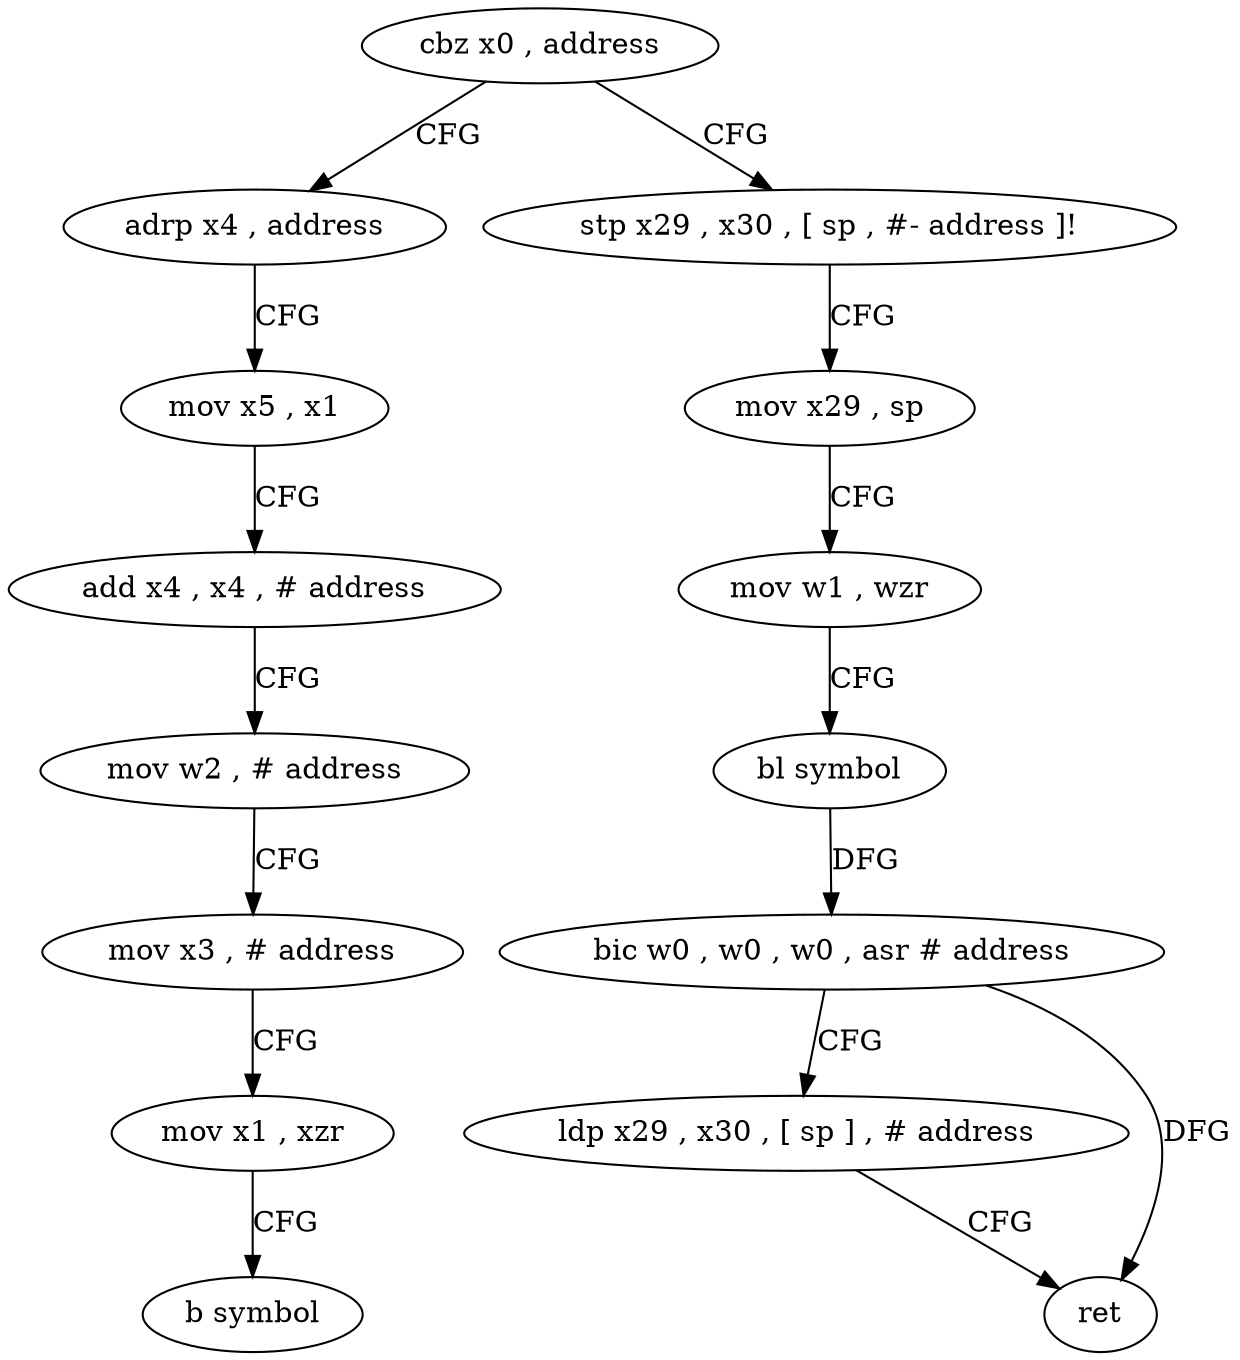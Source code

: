 digraph "func" {
"4224980" [label = "cbz x0 , address" ]
"4225012" [label = "adrp x4 , address" ]
"4224984" [label = "stp x29 , x30 , [ sp , #- address ]!" ]
"4225016" [label = "mov x5 , x1" ]
"4225020" [label = "add x4 , x4 , # address" ]
"4225024" [label = "mov w2 , # address" ]
"4225028" [label = "mov x3 , # address" ]
"4225032" [label = "mov x1 , xzr" ]
"4225036" [label = "b symbol" ]
"4224988" [label = "mov x29 , sp" ]
"4224992" [label = "mov w1 , wzr" ]
"4224996" [label = "bl symbol" ]
"4225000" [label = "bic w0 , w0 , w0 , asr # address" ]
"4225004" [label = "ldp x29 , x30 , [ sp ] , # address" ]
"4225008" [label = "ret" ]
"4224980" -> "4225012" [ label = "CFG" ]
"4224980" -> "4224984" [ label = "CFG" ]
"4225012" -> "4225016" [ label = "CFG" ]
"4224984" -> "4224988" [ label = "CFG" ]
"4225016" -> "4225020" [ label = "CFG" ]
"4225020" -> "4225024" [ label = "CFG" ]
"4225024" -> "4225028" [ label = "CFG" ]
"4225028" -> "4225032" [ label = "CFG" ]
"4225032" -> "4225036" [ label = "CFG" ]
"4224988" -> "4224992" [ label = "CFG" ]
"4224992" -> "4224996" [ label = "CFG" ]
"4224996" -> "4225000" [ label = "DFG" ]
"4225000" -> "4225004" [ label = "CFG" ]
"4225000" -> "4225008" [ label = "DFG" ]
"4225004" -> "4225008" [ label = "CFG" ]
}
